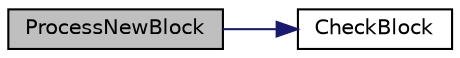digraph "ProcessNewBlock"
{
  edge [fontname="Helvetica",fontsize="10",labelfontname="Helvetica",labelfontsize="10"];
  node [fontname="Helvetica",fontsize="10",shape=record];
  rankdir="LR";
  Node110 [label="ProcessNewBlock",height=0.2,width=0.4,color="black", fillcolor="grey75", style="filled", fontcolor="black"];
  Node110 -> Node111 [color="midnightblue",fontsize="10",style="solid",fontname="Helvetica"];
  Node111 [label="CheckBlock",height=0.2,width=0.4,color="black", fillcolor="white", style="filled",URL="$validation_8cpp.html#abc9c65975a473d224b3b97b89d571942",tooltip="Functions for validating blocks and updating the block tree. "];
}
